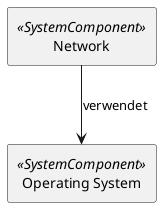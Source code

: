 @startuml

skinparam monochrome true
skinparam componentStyle uml2





show stereotype

rectangle Network as "Network" <<SystemComponent>> {
}

rectangle Operating__F_System as "Operating System" <<SystemComponent>> {
}
Network -down-> Operating__F_System : verwendet 

' Begin Protected Region [[layouting]]

' End Protected Region   [[layouting]]
@enduml
' Actifsource ID=[dc5bfacd-eaac-11e8-88d3-bfc6b992bdec,2d1fd436-0e1a-11e9-8b4c-f9aec93d8b56,Hash]
